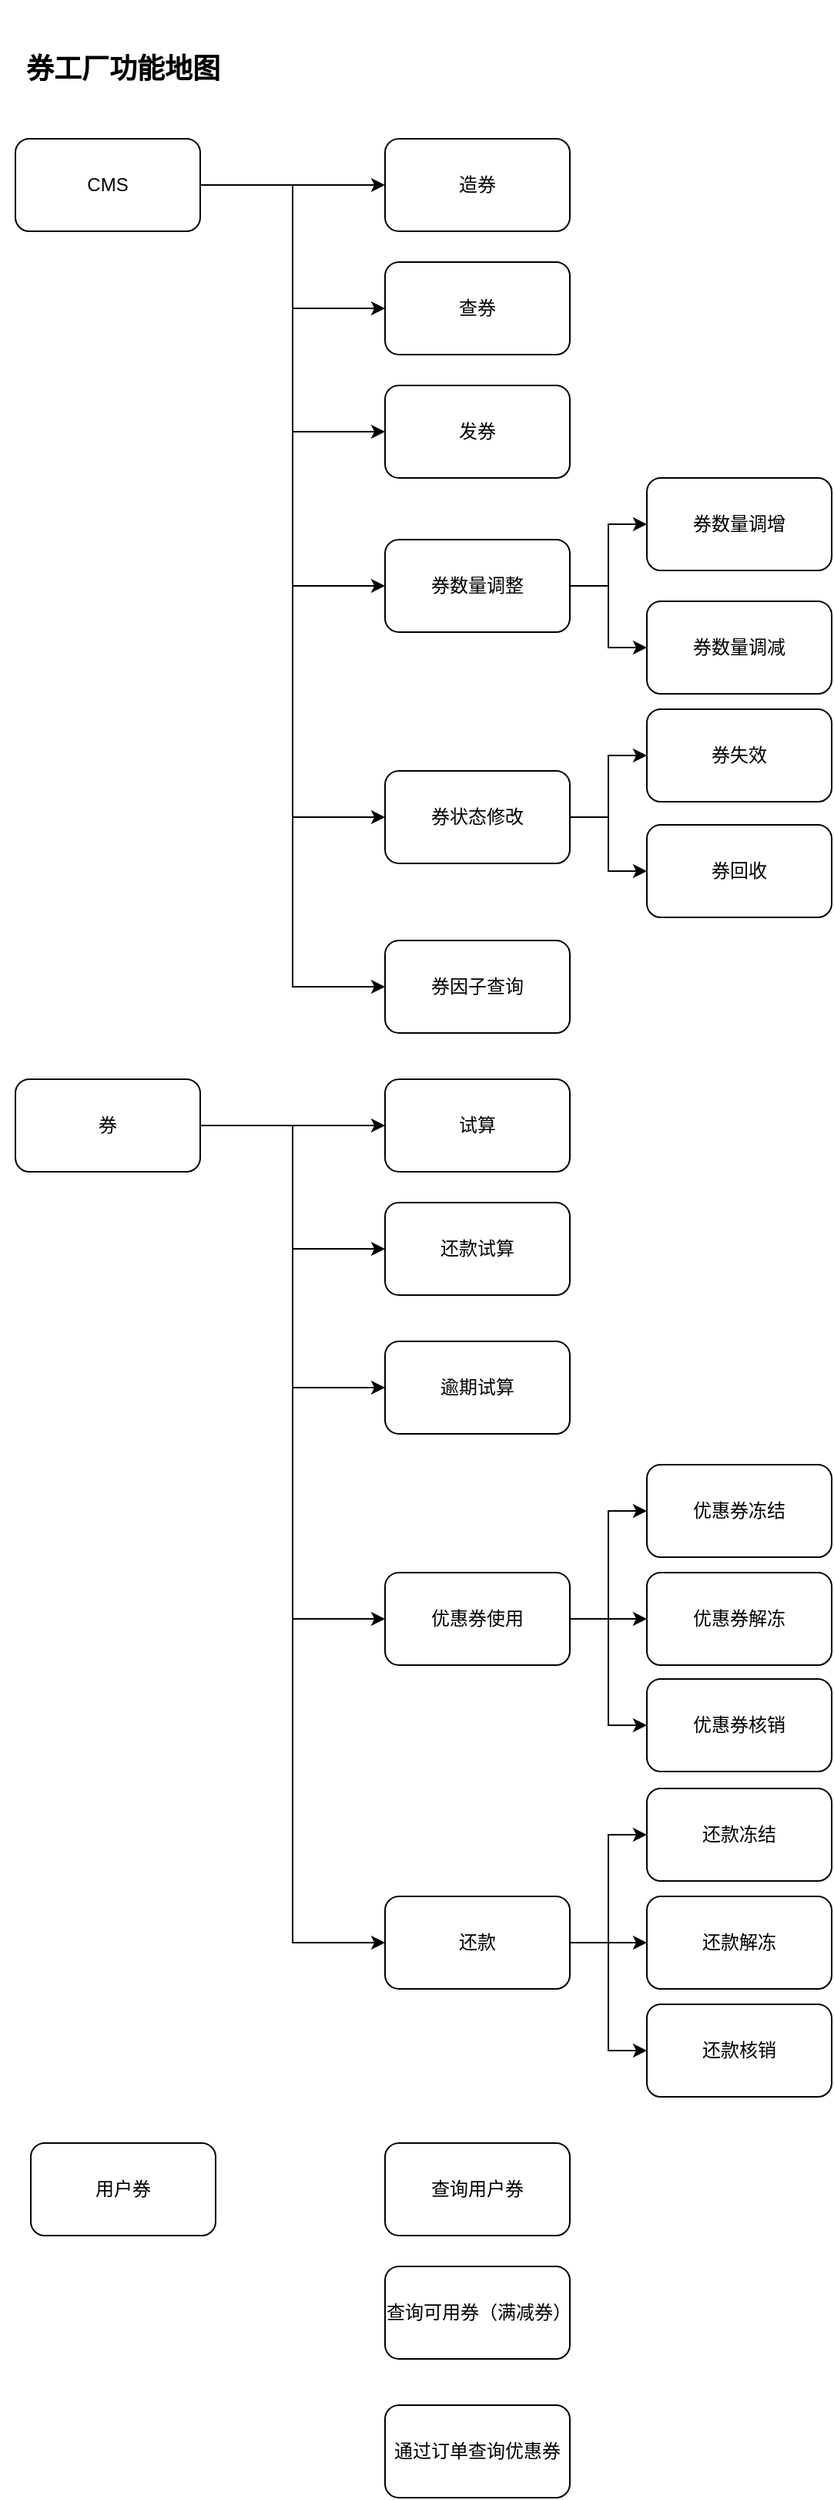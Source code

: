<mxfile version="21.3.8" type="github">
  <diagram name="第 1 页" id="sAMFM_kAIzJIXbysXmXj">
    <mxGraphModel dx="1434" dy="820" grid="1" gridSize="10" guides="1" tooltips="1" connect="1" arrows="1" fold="1" page="1" pageScale="1" pageWidth="827" pageHeight="1169" math="0" shadow="0">
      <root>
        <mxCell id="0" />
        <mxCell id="1" parent="0" />
        <mxCell id="V7zckTCGArjimNkhpKVx-3" value="&lt;b&gt;&lt;font style=&quot;font-size: 18px;&quot;&gt;券工厂功能地图&lt;/font&gt;&lt;/b&gt;" style="text;html=1;strokeColor=none;fillColor=none;align=center;verticalAlign=middle;whiteSpace=wrap;rounded=0;" vertex="1" parent="1">
          <mxGeometry x="30" y="20" width="160" height="90" as="geometry" />
        </mxCell>
        <mxCell id="V7zckTCGArjimNkhpKVx-19" style="edgeStyle=orthogonalEdgeStyle;rounded=0;orthogonalLoop=1;jettySize=auto;html=1;" edge="1" parent="1" source="V7zckTCGArjimNkhpKVx-4" target="V7zckTCGArjimNkhpKVx-5">
          <mxGeometry relative="1" as="geometry" />
        </mxCell>
        <mxCell id="V7zckTCGArjimNkhpKVx-20" style="edgeStyle=orthogonalEdgeStyle;rounded=0;orthogonalLoop=1;jettySize=auto;html=1;entryX=0;entryY=0.5;entryDx=0;entryDy=0;" edge="1" parent="1" source="V7zckTCGArjimNkhpKVx-4" target="V7zckTCGArjimNkhpKVx-6">
          <mxGeometry relative="1" as="geometry" />
        </mxCell>
        <mxCell id="V7zckTCGArjimNkhpKVx-21" style="edgeStyle=orthogonalEdgeStyle;rounded=0;orthogonalLoop=1;jettySize=auto;html=1;entryX=0;entryY=0.5;entryDx=0;entryDy=0;" edge="1" parent="1" source="V7zckTCGArjimNkhpKVx-4" target="V7zckTCGArjimNkhpKVx-7">
          <mxGeometry relative="1" as="geometry" />
        </mxCell>
        <mxCell id="V7zckTCGArjimNkhpKVx-22" style="edgeStyle=orthogonalEdgeStyle;rounded=0;orthogonalLoop=1;jettySize=auto;html=1;entryX=0;entryY=0.5;entryDx=0;entryDy=0;" edge="1" parent="1" source="V7zckTCGArjimNkhpKVx-4" target="V7zckTCGArjimNkhpKVx-8">
          <mxGeometry relative="1" as="geometry" />
        </mxCell>
        <mxCell id="V7zckTCGArjimNkhpKVx-23" style="edgeStyle=orthogonalEdgeStyle;rounded=0;orthogonalLoop=1;jettySize=auto;html=1;entryX=0;entryY=0.5;entryDx=0;entryDy=0;" edge="1" parent="1" source="V7zckTCGArjimNkhpKVx-4" target="V7zckTCGArjimNkhpKVx-13">
          <mxGeometry relative="1" as="geometry" />
        </mxCell>
        <mxCell id="V7zckTCGArjimNkhpKVx-24" style="edgeStyle=orthogonalEdgeStyle;rounded=0;orthogonalLoop=1;jettySize=auto;html=1;entryX=0;entryY=0.5;entryDx=0;entryDy=0;" edge="1" parent="1" source="V7zckTCGArjimNkhpKVx-4" target="V7zckTCGArjimNkhpKVx-18">
          <mxGeometry relative="1" as="geometry" />
        </mxCell>
        <mxCell id="V7zckTCGArjimNkhpKVx-4" value="CMS" style="rounded=1;whiteSpace=wrap;html=1;" vertex="1" parent="1">
          <mxGeometry x="40" y="110" width="120" height="60" as="geometry" />
        </mxCell>
        <mxCell id="V7zckTCGArjimNkhpKVx-5" value="造券" style="rounded=1;whiteSpace=wrap;html=1;" vertex="1" parent="1">
          <mxGeometry x="280" y="110" width="120" height="60" as="geometry" />
        </mxCell>
        <mxCell id="V7zckTCGArjimNkhpKVx-6" value="查券" style="rounded=1;whiteSpace=wrap;html=1;" vertex="1" parent="1">
          <mxGeometry x="280" y="190" width="120" height="60" as="geometry" />
        </mxCell>
        <mxCell id="V7zckTCGArjimNkhpKVx-7" value="发券" style="rounded=1;whiteSpace=wrap;html=1;" vertex="1" parent="1">
          <mxGeometry x="280" y="270" width="120" height="60" as="geometry" />
        </mxCell>
        <mxCell id="V7zckTCGArjimNkhpKVx-11" style="edgeStyle=orthogonalEdgeStyle;rounded=0;orthogonalLoop=1;jettySize=auto;html=1;" edge="1" parent="1" source="V7zckTCGArjimNkhpKVx-8" target="V7zckTCGArjimNkhpKVx-9">
          <mxGeometry relative="1" as="geometry" />
        </mxCell>
        <mxCell id="V7zckTCGArjimNkhpKVx-12" style="edgeStyle=orthogonalEdgeStyle;rounded=0;orthogonalLoop=1;jettySize=auto;html=1;" edge="1" parent="1" source="V7zckTCGArjimNkhpKVx-8" target="V7zckTCGArjimNkhpKVx-10">
          <mxGeometry relative="1" as="geometry" />
        </mxCell>
        <mxCell id="V7zckTCGArjimNkhpKVx-8" value="券数量调整" style="rounded=1;whiteSpace=wrap;html=1;" vertex="1" parent="1">
          <mxGeometry x="280" y="370" width="120" height="60" as="geometry" />
        </mxCell>
        <mxCell id="V7zckTCGArjimNkhpKVx-9" value="券数量调增" style="rounded=1;whiteSpace=wrap;html=1;" vertex="1" parent="1">
          <mxGeometry x="450" y="330" width="120" height="60" as="geometry" />
        </mxCell>
        <mxCell id="V7zckTCGArjimNkhpKVx-10" value="券数量调减" style="rounded=1;whiteSpace=wrap;html=1;" vertex="1" parent="1">
          <mxGeometry x="450" y="410" width="120" height="60" as="geometry" />
        </mxCell>
        <mxCell id="V7zckTCGArjimNkhpKVx-16" style="edgeStyle=orthogonalEdgeStyle;rounded=0;orthogonalLoop=1;jettySize=auto;html=1;" edge="1" parent="1" source="V7zckTCGArjimNkhpKVx-13" target="V7zckTCGArjimNkhpKVx-14">
          <mxGeometry relative="1" as="geometry" />
        </mxCell>
        <mxCell id="V7zckTCGArjimNkhpKVx-17" style="edgeStyle=orthogonalEdgeStyle;rounded=0;orthogonalLoop=1;jettySize=auto;html=1;" edge="1" parent="1" source="V7zckTCGArjimNkhpKVx-13" target="V7zckTCGArjimNkhpKVx-15">
          <mxGeometry relative="1" as="geometry" />
        </mxCell>
        <mxCell id="V7zckTCGArjimNkhpKVx-13" value="券状态修改" style="rounded=1;whiteSpace=wrap;html=1;" vertex="1" parent="1">
          <mxGeometry x="280" y="520" width="120" height="60" as="geometry" />
        </mxCell>
        <mxCell id="V7zckTCGArjimNkhpKVx-14" value="券失效" style="rounded=1;whiteSpace=wrap;html=1;" vertex="1" parent="1">
          <mxGeometry x="450" y="480" width="120" height="60" as="geometry" />
        </mxCell>
        <mxCell id="V7zckTCGArjimNkhpKVx-15" value="券回收" style="rounded=1;whiteSpace=wrap;html=1;" vertex="1" parent="1">
          <mxGeometry x="450" y="555" width="120" height="60" as="geometry" />
        </mxCell>
        <mxCell id="V7zckTCGArjimNkhpKVx-18" value="券因子查询" style="rounded=1;whiteSpace=wrap;html=1;" vertex="1" parent="1">
          <mxGeometry x="280" y="630" width="120" height="60" as="geometry" />
        </mxCell>
        <mxCell id="V7zckTCGArjimNkhpKVx-29" style="edgeStyle=orthogonalEdgeStyle;rounded=0;orthogonalLoop=1;jettySize=auto;html=1;" edge="1" parent="1" source="V7zckTCGArjimNkhpKVx-25" target="V7zckTCGArjimNkhpKVx-26">
          <mxGeometry relative="1" as="geometry" />
        </mxCell>
        <mxCell id="V7zckTCGArjimNkhpKVx-30" style="edgeStyle=orthogonalEdgeStyle;rounded=0;orthogonalLoop=1;jettySize=auto;html=1;entryX=0;entryY=0.5;entryDx=0;entryDy=0;" edge="1" parent="1" source="V7zckTCGArjimNkhpKVx-25" target="V7zckTCGArjimNkhpKVx-27">
          <mxGeometry relative="1" as="geometry" />
        </mxCell>
        <mxCell id="V7zckTCGArjimNkhpKVx-31" style="edgeStyle=orthogonalEdgeStyle;rounded=0;orthogonalLoop=1;jettySize=auto;html=1;entryX=0;entryY=0.5;entryDx=0;entryDy=0;" edge="1" parent="1" source="V7zckTCGArjimNkhpKVx-25" target="V7zckTCGArjimNkhpKVx-28">
          <mxGeometry relative="1" as="geometry" />
        </mxCell>
        <mxCell id="V7zckTCGArjimNkhpKVx-40" style="edgeStyle=orthogonalEdgeStyle;rounded=0;orthogonalLoop=1;jettySize=auto;html=1;entryX=0;entryY=0.5;entryDx=0;entryDy=0;" edge="1" parent="1" source="V7zckTCGArjimNkhpKVx-25" target="V7zckTCGArjimNkhpKVx-32">
          <mxGeometry relative="1" as="geometry" />
        </mxCell>
        <mxCell id="V7zckTCGArjimNkhpKVx-48" style="edgeStyle=orthogonalEdgeStyle;rounded=0;orthogonalLoop=1;jettySize=auto;html=1;entryX=0;entryY=0.5;entryDx=0;entryDy=0;" edge="1" parent="1" source="V7zckTCGArjimNkhpKVx-25" target="V7zckTCGArjimNkhpKVx-41">
          <mxGeometry relative="1" as="geometry" />
        </mxCell>
        <mxCell id="V7zckTCGArjimNkhpKVx-25" value="券" style="rounded=1;whiteSpace=wrap;html=1;" vertex="1" parent="1">
          <mxGeometry x="40" y="720" width="120" height="60" as="geometry" />
        </mxCell>
        <mxCell id="V7zckTCGArjimNkhpKVx-26" value="试算" style="rounded=1;whiteSpace=wrap;html=1;" vertex="1" parent="1">
          <mxGeometry x="280" y="720" width="120" height="60" as="geometry" />
        </mxCell>
        <mxCell id="V7zckTCGArjimNkhpKVx-27" value="还款试算" style="rounded=1;whiteSpace=wrap;html=1;" vertex="1" parent="1">
          <mxGeometry x="280" y="800" width="120" height="60" as="geometry" />
        </mxCell>
        <mxCell id="V7zckTCGArjimNkhpKVx-28" value="逾期试算" style="rounded=1;whiteSpace=wrap;html=1;" vertex="1" parent="1">
          <mxGeometry x="280" y="890" width="120" height="60" as="geometry" />
        </mxCell>
        <mxCell id="V7zckTCGArjimNkhpKVx-36" style="edgeStyle=orthogonalEdgeStyle;rounded=0;orthogonalLoop=1;jettySize=auto;html=1;entryX=0;entryY=0.5;entryDx=0;entryDy=0;" edge="1" parent="1" source="V7zckTCGArjimNkhpKVx-32" target="V7zckTCGArjimNkhpKVx-33">
          <mxGeometry relative="1" as="geometry" />
        </mxCell>
        <mxCell id="V7zckTCGArjimNkhpKVx-37" style="edgeStyle=orthogonalEdgeStyle;rounded=0;orthogonalLoop=1;jettySize=auto;html=1;" edge="1" parent="1" source="V7zckTCGArjimNkhpKVx-32" target="V7zckTCGArjimNkhpKVx-34">
          <mxGeometry relative="1" as="geometry" />
        </mxCell>
        <mxCell id="V7zckTCGArjimNkhpKVx-39" style="edgeStyle=orthogonalEdgeStyle;rounded=0;orthogonalLoop=1;jettySize=auto;html=1;entryX=0;entryY=0.5;entryDx=0;entryDy=0;" edge="1" parent="1" source="V7zckTCGArjimNkhpKVx-32" target="V7zckTCGArjimNkhpKVx-35">
          <mxGeometry relative="1" as="geometry" />
        </mxCell>
        <mxCell id="V7zckTCGArjimNkhpKVx-32" value="优惠券使用" style="rounded=1;whiteSpace=wrap;html=1;" vertex="1" parent="1">
          <mxGeometry x="280" y="1040" width="120" height="60" as="geometry" />
        </mxCell>
        <mxCell id="V7zckTCGArjimNkhpKVx-33" value="优惠券冻结" style="rounded=1;whiteSpace=wrap;html=1;" vertex="1" parent="1">
          <mxGeometry x="450" y="970" width="120" height="60" as="geometry" />
        </mxCell>
        <mxCell id="V7zckTCGArjimNkhpKVx-34" value="优惠券解冻" style="rounded=1;whiteSpace=wrap;html=1;" vertex="1" parent="1">
          <mxGeometry x="450" y="1040" width="120" height="60" as="geometry" />
        </mxCell>
        <mxCell id="V7zckTCGArjimNkhpKVx-35" value="优惠券核销" style="rounded=1;whiteSpace=wrap;html=1;" vertex="1" parent="1">
          <mxGeometry x="450" y="1109" width="120" height="60" as="geometry" />
        </mxCell>
        <mxCell id="V7zckTCGArjimNkhpKVx-45" style="edgeStyle=orthogonalEdgeStyle;rounded=0;orthogonalLoop=1;jettySize=auto;html=1;entryX=0;entryY=0.5;entryDx=0;entryDy=0;" edge="1" parent="1" source="V7zckTCGArjimNkhpKVx-41" target="V7zckTCGArjimNkhpKVx-42">
          <mxGeometry relative="1" as="geometry" />
        </mxCell>
        <mxCell id="V7zckTCGArjimNkhpKVx-46" style="edgeStyle=orthogonalEdgeStyle;rounded=0;orthogonalLoop=1;jettySize=auto;html=1;entryX=0;entryY=0.5;entryDx=0;entryDy=0;" edge="1" parent="1" source="V7zckTCGArjimNkhpKVx-41" target="V7zckTCGArjimNkhpKVx-43">
          <mxGeometry relative="1" as="geometry" />
        </mxCell>
        <mxCell id="V7zckTCGArjimNkhpKVx-47" style="edgeStyle=orthogonalEdgeStyle;rounded=0;orthogonalLoop=1;jettySize=auto;html=1;entryX=0;entryY=0.5;entryDx=0;entryDy=0;" edge="1" parent="1" source="V7zckTCGArjimNkhpKVx-41" target="V7zckTCGArjimNkhpKVx-44">
          <mxGeometry relative="1" as="geometry" />
        </mxCell>
        <mxCell id="V7zckTCGArjimNkhpKVx-41" value="还款" style="rounded=1;whiteSpace=wrap;html=1;" vertex="1" parent="1">
          <mxGeometry x="280" y="1250" width="120" height="60" as="geometry" />
        </mxCell>
        <mxCell id="V7zckTCGArjimNkhpKVx-42" value="还款冻结" style="rounded=1;whiteSpace=wrap;html=1;" vertex="1" parent="1">
          <mxGeometry x="450" y="1180" width="120" height="60" as="geometry" />
        </mxCell>
        <mxCell id="V7zckTCGArjimNkhpKVx-43" value="还款解冻" style="rounded=1;whiteSpace=wrap;html=1;" vertex="1" parent="1">
          <mxGeometry x="450" y="1250" width="120" height="60" as="geometry" />
        </mxCell>
        <mxCell id="V7zckTCGArjimNkhpKVx-44" value="还款核销" style="rounded=1;whiteSpace=wrap;html=1;" vertex="1" parent="1">
          <mxGeometry x="450" y="1320" width="120" height="60" as="geometry" />
        </mxCell>
        <mxCell id="V7zckTCGArjimNkhpKVx-50" value="用户券" style="rounded=1;whiteSpace=wrap;html=1;" vertex="1" parent="1">
          <mxGeometry x="50" y="1410" width="120" height="60" as="geometry" />
        </mxCell>
        <mxCell id="V7zckTCGArjimNkhpKVx-51" value="查询用户券" style="rounded=1;whiteSpace=wrap;html=1;" vertex="1" parent="1">
          <mxGeometry x="280" y="1410" width="120" height="60" as="geometry" />
        </mxCell>
        <mxCell id="V7zckTCGArjimNkhpKVx-52" value="查询可用券（满减券）" style="rounded=1;whiteSpace=wrap;html=1;" vertex="1" parent="1">
          <mxGeometry x="280" y="1490" width="120" height="60" as="geometry" />
        </mxCell>
        <mxCell id="V7zckTCGArjimNkhpKVx-53" value="通过订单查询优惠券" style="rounded=1;whiteSpace=wrap;html=1;" vertex="1" parent="1">
          <mxGeometry x="280" y="1580" width="120" height="60" as="geometry" />
        </mxCell>
      </root>
    </mxGraphModel>
  </diagram>
</mxfile>
